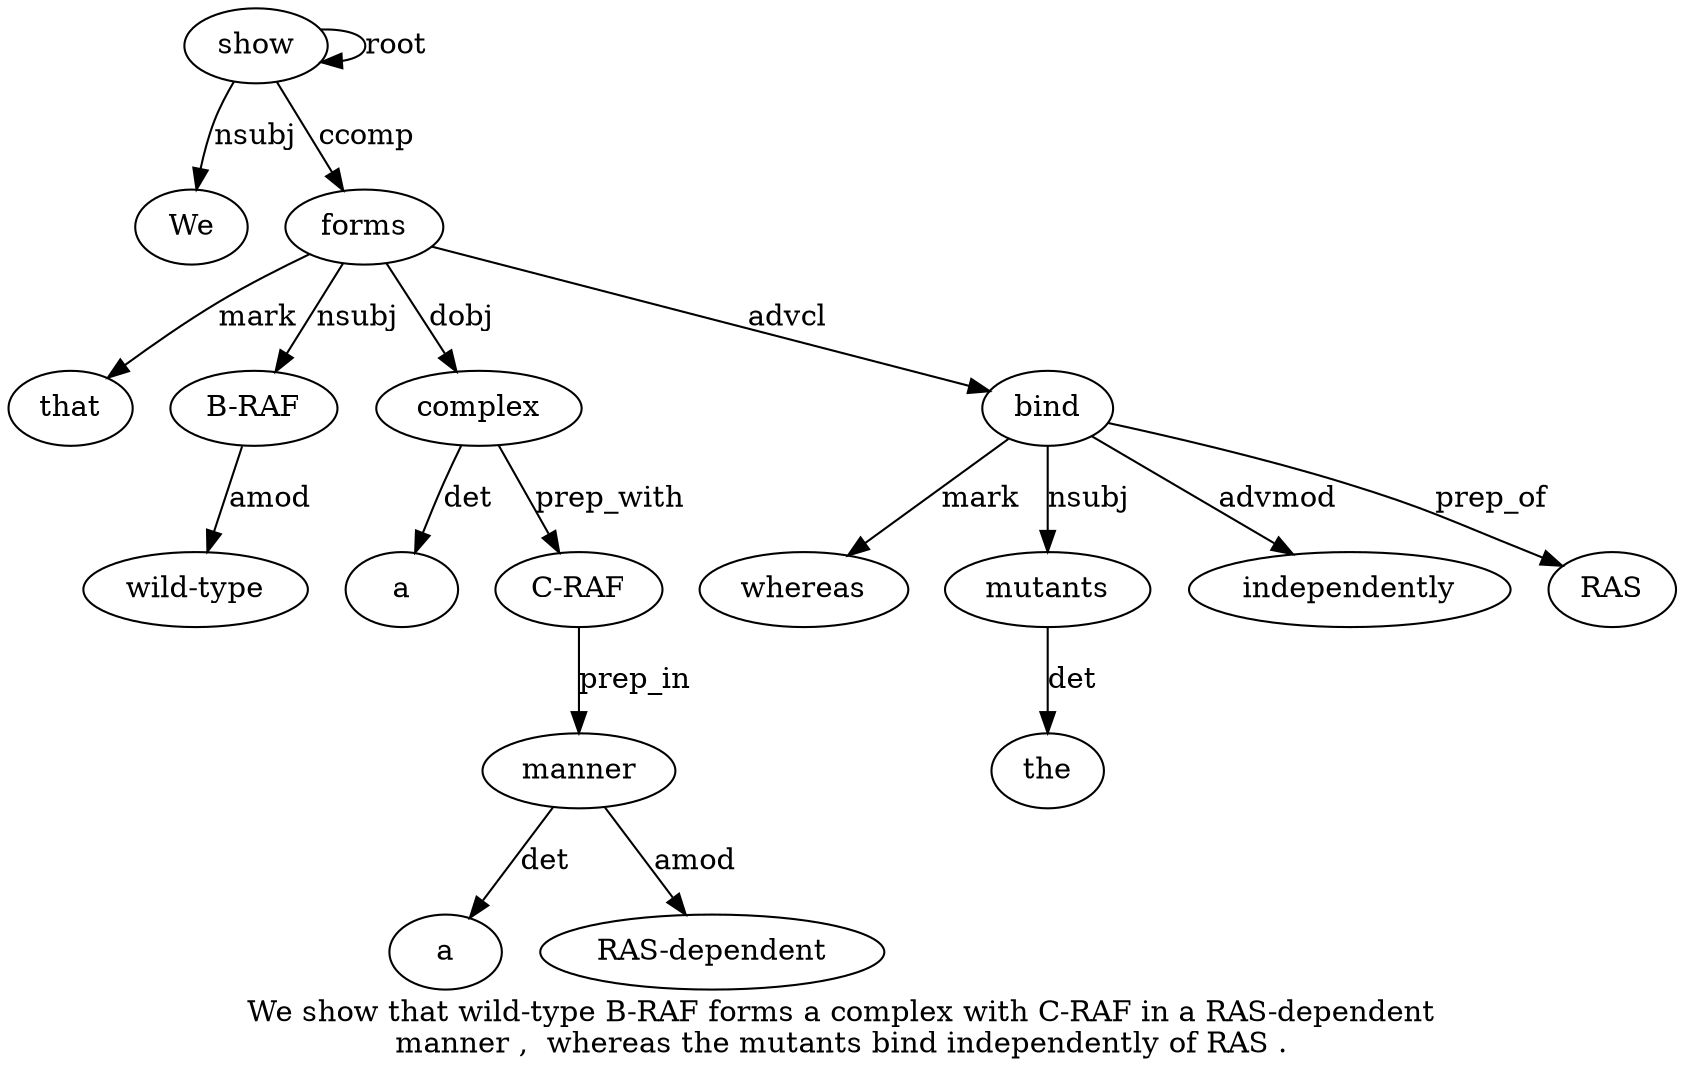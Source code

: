 digraph "We show that wild-type B-RAF forms a complex with C-RAF in a RAS-dependent manner ,  whereas the mutants bind independently of RAS ." {
label="We show that wild-type B-RAF forms a complex with C-RAF in a RAS-dependent
manner ,  whereas the mutants bind independently of RAS .";
show2 [style=filled, fillcolor=white, label=show];
We1 [style=filled, fillcolor=white, label=We];
show2 -> We1  [label=nsubj];
show2 -> show2  [label=root];
forms6 [style=filled, fillcolor=white, label=forms];
that3 [style=filled, fillcolor=white, label=that];
forms6 -> that3  [label=mark];
"B-RAF5" [style=filled, fillcolor=white, label="B-RAF"];
"wild-type4" [style=filled, fillcolor=white, label="wild-type"];
"B-RAF5" -> "wild-type4"  [label=amod];
forms6 -> "B-RAF5"  [label=nsubj];
show2 -> forms6  [label=ccomp];
complex8 [style=filled, fillcolor=white, label=complex];
a7 [style=filled, fillcolor=white, label=a];
complex8 -> a7  [label=det];
forms6 -> complex8  [label=dobj];
"C-RAF10" [style=filled, fillcolor=white, label="C-RAF"];
complex8 -> "C-RAF10"  [label=prep_with];
manner14 [style=filled, fillcolor=white, label=manner];
a12 [style=filled, fillcolor=white, label=a];
manner14 -> a12  [label=det];
"RAS-dependent13" [style=filled, fillcolor=white, label="RAS-dependent"];
manner14 -> "RAS-dependent13"  [label=amod];
"C-RAF10" -> manner14  [label=prep_in];
bind19 [style=filled, fillcolor=white, label=bind];
whereas16 [style=filled, fillcolor=white, label=whereas];
bind19 -> whereas16  [label=mark];
mutants18 [style=filled, fillcolor=white, label=mutants];
the17 [style=filled, fillcolor=white, label=the];
mutants18 -> the17  [label=det];
bind19 -> mutants18  [label=nsubj];
forms6 -> bind19  [label=advcl];
independently20 [style=filled, fillcolor=white, label=independently];
bind19 -> independently20  [label=advmod];
RAS22 [style=filled, fillcolor=white, label=RAS];
bind19 -> RAS22  [label=prep_of];
}
